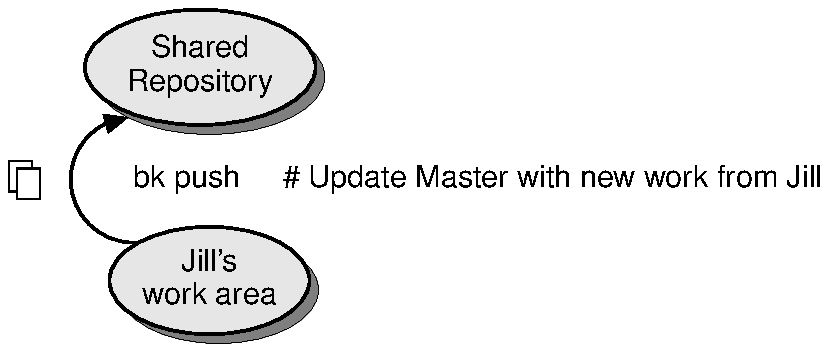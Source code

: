.ft H
.ps 11
.vs 12
.PS
define files {
	w = .15
	h = .2
	box thick .5 wid w ht h 
	box fill 0 thick .5 wid w ht h with .c at last box.c + .05,-.05
}
	scale = 1.3
	drop = .06
	f = .5
	w = 1.3
	h = .7
R:	ellipse thick 0 fill f wid 1.5 ht .75
S:	ellipse thick 1 wid 1.5 ht .75 fill .1 "Shared" "Repository" \
	    with .n at last ellipse.n + (-drop, drop)

W: [
	ellipse thick 0 fill f wid w ht h
	A: ellipse thick 1 wid w ht h fill .1 "Jill's" "work area" \
	    with .n at last ellipse.n + (-drop, drop)
] with .n at R.s - -.03,.6
arrowwid = .13
arrowht = .15
linethick = 1
arc <- from R.sw to W.A.nw
"bk push\ \ \ \ \ # Update Master with new work from Jill" ljust at last arc.c 
[files] with .c at last arc.w - .3,0
.PE
.ps
.vs
